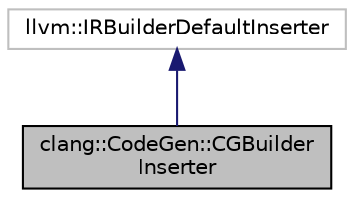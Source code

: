 digraph "clang::CodeGen::CGBuilderInserter"
{
 // LATEX_PDF_SIZE
  bgcolor="transparent";
  edge [fontname="Helvetica",fontsize="10",labelfontname="Helvetica",labelfontsize="10"];
  node [fontname="Helvetica",fontsize="10",shape=record];
  Node1 [label="clang::CodeGen::CGBuilder\lInserter",height=0.2,width=0.4,color="black", fillcolor="grey75", style="filled", fontcolor="black",tooltip="This is an IRBuilder insertion helper that forwards to CodeGenFunction::InsertHelper,..."];
  Node2 -> Node1 [dir="back",color="midnightblue",fontsize="10",style="solid",fontname="Helvetica"];
  Node2 [label="llvm::IRBuilderDefaultInserter",height=0.2,width=0.4,color="grey75",tooltip=" "];
}
